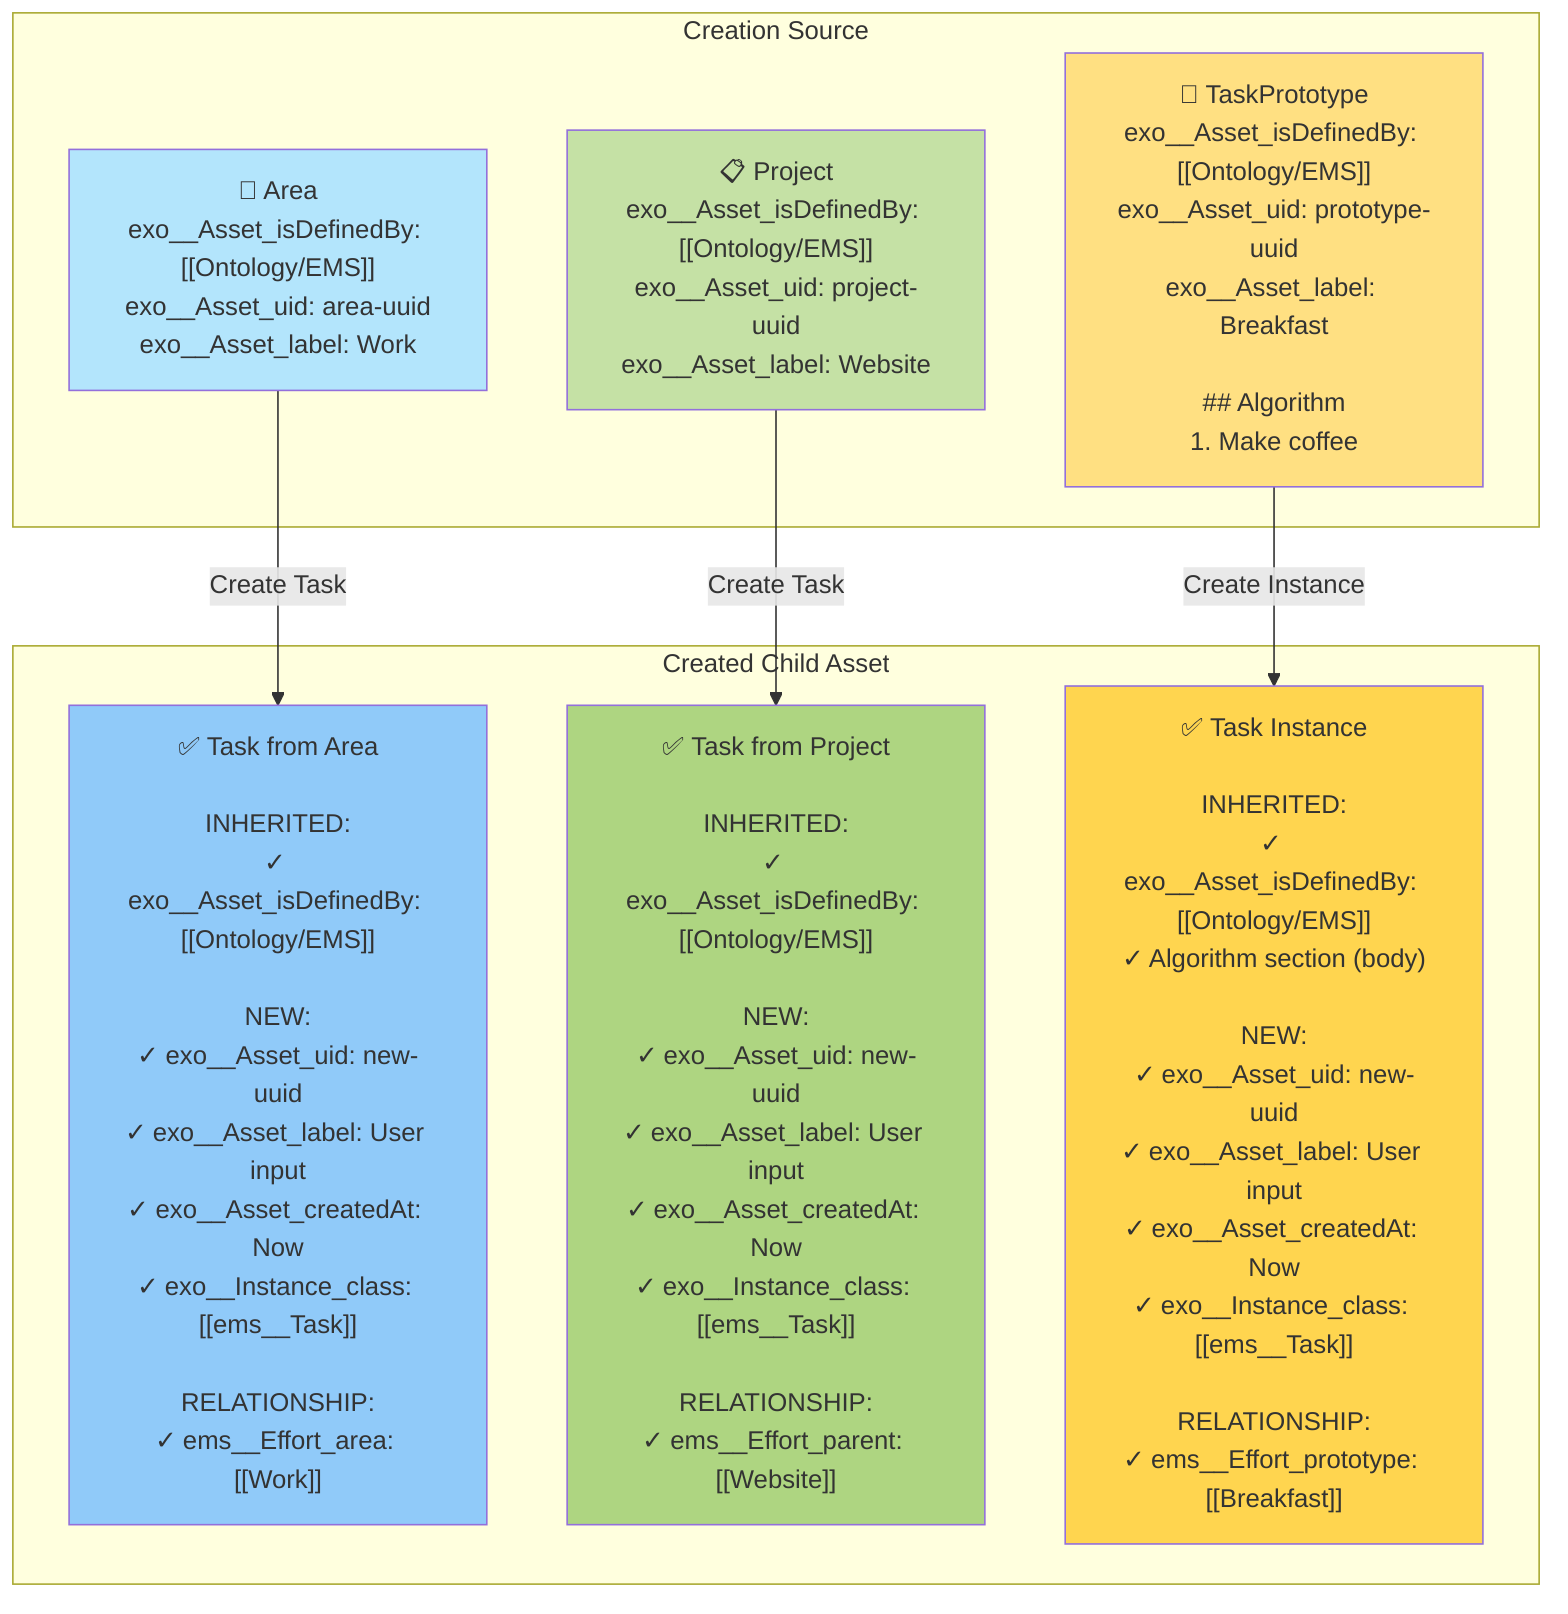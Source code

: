 %% Property Inheritance Rules
%% How properties flow from parent to child assets

graph TD
    subgraph Creation Source
        Area["📁 Area<br/>exo__Asset_isDefinedBy: [[Ontology/EMS]]<br/>exo__Asset_uid: area-uuid<br/>exo__Asset_label: Work"]
        Project["📋 Project<br/>exo__Asset_isDefinedBy: [[Ontology/EMS]]<br/>exo__Asset_uid: project-uuid<br/>exo__Asset_label: Website"]
        Prototype["📝 TaskPrototype<br/>exo__Asset_isDefinedBy: [[Ontology/EMS]]<br/>exo__Asset_uid: prototype-uuid<br/>exo__Asset_label: Breakfast<br/><br/>## Algorithm<br/>1. Make coffee"]
    end

    subgraph Created Child Asset
        TaskFromArea["✅ Task from Area<br/><br/>INHERITED:<br/>✓ exo__Asset_isDefinedBy: [[Ontology/EMS]]<br/><br/>NEW:<br/>✓ exo__Asset_uid: new-uuid<br/>✓ exo__Asset_label: User input<br/>✓ exo__Asset_createdAt: Now<br/>✓ exo__Instance_class: [[ems__Task]]<br/><br/>RELATIONSHIP:<br/>✓ ems__Effort_area: [[Work]]"]

        TaskFromProject["✅ Task from Project<br/><br/>INHERITED:<br/>✓ exo__Asset_isDefinedBy: [[Ontology/EMS]]<br/><br/>NEW:<br/>✓ exo__Asset_uid: new-uuid<br/>✓ exo__Asset_label: User input<br/>✓ exo__Asset_createdAt: Now<br/>✓ exo__Instance_class: [[ems__Task]]<br/><br/>RELATIONSHIP:<br/>✓ ems__Effort_parent: [[Website]]"]

        Instance["✅ Task Instance<br/><br/>INHERITED:<br/>✓ exo__Asset_isDefinedBy: [[Ontology/EMS]]<br/>✓ Algorithm section (body)<br/><br/>NEW:<br/>✓ exo__Asset_uid: new-uuid<br/>✓ exo__Asset_label: User input<br/>✓ exo__Asset_createdAt: Now<br/>✓ exo__Instance_class: [[ems__Task]]<br/><br/>RELATIONSHIP:<br/>✓ ems__Effort_prototype: [[Breakfast]]"]
    end

    Area -->|Create Task| TaskFromArea
    Project -->|Create Task| TaskFromProject
    Prototype -->|Create Instance| Instance

    style Area fill:#B3E5FC
    style Project fill:#C5E1A5
    style Prototype fill:#FFE082
    style TaskFromArea fill:#90CAF9
    style TaskFromProject fill:#AED581
    style Instance fill:#FFD54F